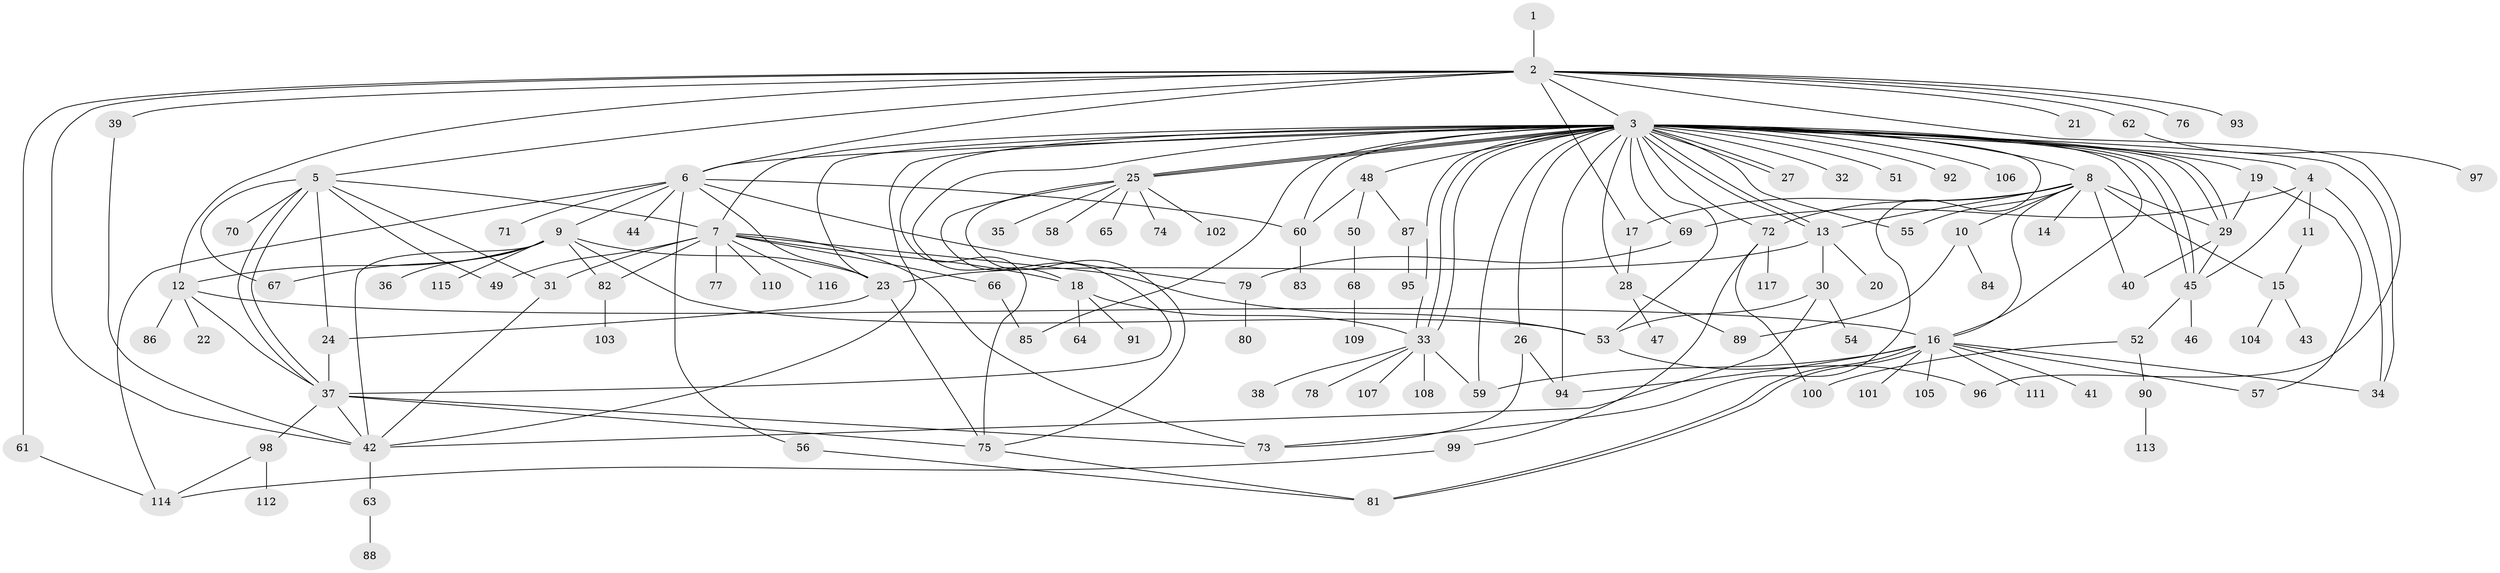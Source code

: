 // Generated by graph-tools (version 1.1) at 2025/11/02/27/25 16:11:14]
// undirected, 117 vertices, 190 edges
graph export_dot {
graph [start="1"]
  node [color=gray90,style=filled];
  1;
  2;
  3;
  4;
  5;
  6;
  7;
  8;
  9;
  10;
  11;
  12;
  13;
  14;
  15;
  16;
  17;
  18;
  19;
  20;
  21;
  22;
  23;
  24;
  25;
  26;
  27;
  28;
  29;
  30;
  31;
  32;
  33;
  34;
  35;
  36;
  37;
  38;
  39;
  40;
  41;
  42;
  43;
  44;
  45;
  46;
  47;
  48;
  49;
  50;
  51;
  52;
  53;
  54;
  55;
  56;
  57;
  58;
  59;
  60;
  61;
  62;
  63;
  64;
  65;
  66;
  67;
  68;
  69;
  70;
  71;
  72;
  73;
  74;
  75;
  76;
  77;
  78;
  79;
  80;
  81;
  82;
  83;
  84;
  85;
  86;
  87;
  88;
  89;
  90;
  91;
  92;
  93;
  94;
  95;
  96;
  97;
  98;
  99;
  100;
  101;
  102;
  103;
  104;
  105;
  106;
  107;
  108;
  109;
  110;
  111;
  112;
  113;
  114;
  115;
  116;
  117;
  1 -- 2;
  2 -- 3;
  2 -- 5;
  2 -- 6;
  2 -- 12;
  2 -- 17;
  2 -- 21;
  2 -- 39;
  2 -- 42;
  2 -- 61;
  2 -- 62;
  2 -- 76;
  2 -- 93;
  2 -- 96;
  3 -- 4;
  3 -- 6;
  3 -- 7;
  3 -- 8;
  3 -- 13;
  3 -- 13;
  3 -- 16;
  3 -- 18;
  3 -- 19;
  3 -- 23;
  3 -- 25;
  3 -- 25;
  3 -- 25;
  3 -- 26;
  3 -- 27;
  3 -- 27;
  3 -- 28;
  3 -- 29;
  3 -- 29;
  3 -- 32;
  3 -- 33;
  3 -- 33;
  3 -- 33;
  3 -- 34;
  3 -- 42;
  3 -- 45;
  3 -- 45;
  3 -- 48;
  3 -- 51;
  3 -- 53;
  3 -- 55;
  3 -- 59;
  3 -- 60;
  3 -- 69;
  3 -- 72;
  3 -- 73;
  3 -- 75;
  3 -- 85;
  3 -- 92;
  3 -- 94;
  3 -- 106;
  4 -- 11;
  4 -- 34;
  4 -- 45;
  4 -- 69;
  5 -- 7;
  5 -- 24;
  5 -- 31;
  5 -- 37;
  5 -- 37;
  5 -- 49;
  5 -- 67;
  5 -- 70;
  6 -- 9;
  6 -- 23;
  6 -- 44;
  6 -- 56;
  6 -- 60;
  6 -- 71;
  6 -- 79;
  6 -- 114;
  7 -- 18;
  7 -- 31;
  7 -- 49;
  7 -- 53;
  7 -- 66;
  7 -- 73;
  7 -- 77;
  7 -- 82;
  7 -- 110;
  7 -- 116;
  8 -- 10;
  8 -- 13;
  8 -- 14;
  8 -- 15;
  8 -- 16;
  8 -- 17;
  8 -- 29;
  8 -- 40;
  8 -- 55;
  8 -- 72;
  9 -- 12;
  9 -- 23;
  9 -- 36;
  9 -- 42;
  9 -- 53;
  9 -- 67;
  9 -- 82;
  9 -- 115;
  10 -- 84;
  10 -- 89;
  11 -- 15;
  12 -- 16;
  12 -- 22;
  12 -- 37;
  12 -- 86;
  13 -- 20;
  13 -- 23;
  13 -- 30;
  15 -- 43;
  15 -- 104;
  16 -- 34;
  16 -- 41;
  16 -- 57;
  16 -- 59;
  16 -- 81;
  16 -- 81;
  16 -- 94;
  16 -- 101;
  16 -- 105;
  16 -- 111;
  17 -- 28;
  18 -- 33;
  18 -- 64;
  18 -- 91;
  19 -- 29;
  19 -- 57;
  23 -- 24;
  23 -- 75;
  24 -- 37;
  25 -- 35;
  25 -- 37;
  25 -- 58;
  25 -- 65;
  25 -- 74;
  25 -- 75;
  25 -- 102;
  26 -- 73;
  26 -- 94;
  28 -- 47;
  28 -- 89;
  29 -- 40;
  29 -- 45;
  30 -- 42;
  30 -- 53;
  30 -- 54;
  31 -- 42;
  33 -- 38;
  33 -- 59;
  33 -- 78;
  33 -- 107;
  33 -- 108;
  37 -- 42;
  37 -- 73;
  37 -- 75;
  37 -- 98;
  39 -- 42;
  42 -- 63;
  45 -- 46;
  45 -- 52;
  48 -- 50;
  48 -- 60;
  48 -- 87;
  50 -- 68;
  52 -- 90;
  52 -- 100;
  53 -- 96;
  56 -- 81;
  60 -- 83;
  61 -- 114;
  62 -- 97;
  63 -- 88;
  66 -- 85;
  68 -- 109;
  69 -- 79;
  72 -- 99;
  72 -- 100;
  72 -- 117;
  75 -- 81;
  79 -- 80;
  82 -- 103;
  87 -- 95;
  90 -- 113;
  98 -- 112;
  98 -- 114;
  99 -- 114;
}
